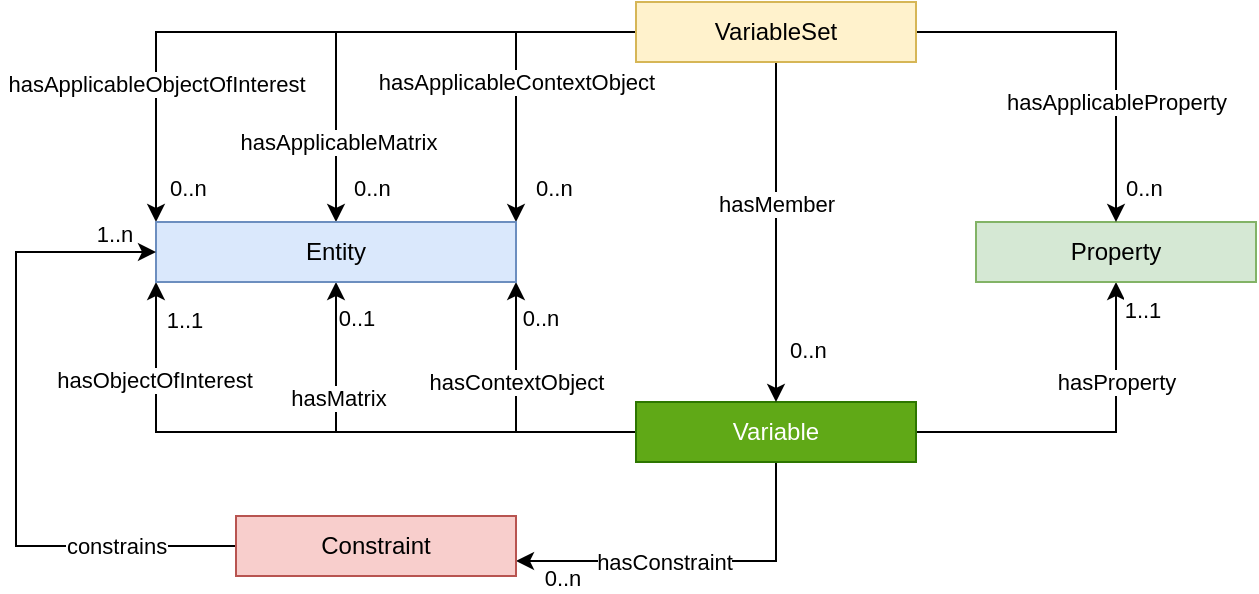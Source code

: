 <mxfile version="27.0.6" pages="2">
  <diagram id="NYRPGMJIB-0HS8ujVfy6" name="v1.0.0">
    <mxGraphModel dx="983" dy="543" grid="0" gridSize="10" guides="1" tooltips="1" connect="1" arrows="1" fold="1" page="1" pageScale="1" pageWidth="827" pageHeight="1169" math="0" shadow="0">
      <root>
        <mxCell id="0" />
        <mxCell id="1" parent="0" />
        <mxCell id="3wDLvt-2hIB0-m5J7Vgi-11" style="edgeStyle=orthogonalEdgeStyle;rounded=0;orthogonalLoop=1;jettySize=auto;html=1;entryX=1;entryY=0.75;entryDx=0;entryDy=0;exitX=0.5;exitY=1;exitDx=0;exitDy=0;" parent="1" source="3wDLvt-2hIB0-m5J7Vgi-1" target="3wDLvt-2hIB0-m5J7Vgi-6" edge="1">
          <mxGeometry relative="1" as="geometry" />
        </mxCell>
        <mxCell id="3wDLvt-2hIB0-m5J7Vgi-12" value="hasConstraint" style="edgeLabel;html=1;align=center;verticalAlign=middle;resizable=0;points=[];" parent="3wDLvt-2hIB0-m5J7Vgi-11" connectable="0" vertex="1">
          <mxGeometry x="0.062" y="2" relative="1" as="geometry">
            <mxPoint x="-10" y="-2" as="offset" />
          </mxGeometry>
        </mxCell>
        <mxCell id="3wDLvt-2hIB0-m5J7Vgi-18" style="edgeStyle=orthogonalEdgeStyle;rounded=0;orthogonalLoop=1;jettySize=auto;html=1;entryX=0.5;entryY=1;entryDx=0;entryDy=0;" parent="1" source="3wDLvt-2hIB0-m5J7Vgi-1" target="3wDLvt-2hIB0-m5J7Vgi-5" edge="1">
          <mxGeometry relative="1" as="geometry" />
        </mxCell>
        <mxCell id="3wDLvt-2hIB0-m5J7Vgi-19" value="hasMatrix" style="edgeLabel;html=1;align=center;verticalAlign=middle;resizable=0;points=[];" parent="3wDLvt-2hIB0-m5J7Vgi-18" connectable="0" vertex="1">
          <mxGeometry x="0.484" y="-1" relative="1" as="geometry">
            <mxPoint as="offset" />
          </mxGeometry>
        </mxCell>
        <mxCell id="3wDLvt-2hIB0-m5J7Vgi-25" value="0..1" style="edgeLabel;html=1;align=center;verticalAlign=middle;resizable=0;points=[];" parent="3wDLvt-2hIB0-m5J7Vgi-18" connectable="0" vertex="1">
          <mxGeometry x="0.84" y="-4" relative="1" as="geometry">
            <mxPoint x="6" as="offset" />
          </mxGeometry>
        </mxCell>
        <mxCell id="3wDLvt-2hIB0-m5J7Vgi-20" value="hasContextObject" style="edgeStyle=orthogonalEdgeStyle;rounded=0;orthogonalLoop=1;jettySize=auto;html=1;entryX=1;entryY=1;entryDx=0;entryDy=0;" parent="1" source="3wDLvt-2hIB0-m5J7Vgi-1" target="3wDLvt-2hIB0-m5J7Vgi-5" edge="1">
          <mxGeometry x="0.259" relative="1" as="geometry">
            <mxPoint as="offset" />
          </mxGeometry>
        </mxCell>
        <mxCell id="3wDLvt-2hIB0-m5J7Vgi-21" style="edgeStyle=orthogonalEdgeStyle;rounded=0;orthogonalLoop=1;jettySize=auto;html=1;entryX=0;entryY=1;entryDx=0;entryDy=0;" parent="1" source="3wDLvt-2hIB0-m5J7Vgi-1" target="3wDLvt-2hIB0-m5J7Vgi-5" edge="1">
          <mxGeometry relative="1" as="geometry" />
        </mxCell>
        <mxCell id="3wDLvt-2hIB0-m5J7Vgi-22" value="hasObjectOfInterest" style="edgeLabel;html=1;align=center;verticalAlign=middle;resizable=0;points=[];" parent="3wDLvt-2hIB0-m5J7Vgi-21" connectable="0" vertex="1">
          <mxGeometry x="0.689" y="1" relative="1" as="geometry">
            <mxPoint as="offset" />
          </mxGeometry>
        </mxCell>
        <mxCell id="3wDLvt-2hIB0-m5J7Vgi-30" style="edgeStyle=orthogonalEdgeStyle;rounded=0;orthogonalLoop=1;jettySize=auto;html=1;entryX=0.5;entryY=1;entryDx=0;entryDy=0;" parent="1" source="3wDLvt-2hIB0-m5J7Vgi-1" target="3wDLvt-2hIB0-m5J7Vgi-3" edge="1">
          <mxGeometry relative="1" as="geometry">
            <mxPoint x="658" y="354" as="targetPoint" />
          </mxGeometry>
        </mxCell>
        <mxCell id="3wDLvt-2hIB0-m5J7Vgi-31" value="hasProperty" style="edgeLabel;html=1;align=center;verticalAlign=middle;resizable=0;points=[];" parent="3wDLvt-2hIB0-m5J7Vgi-30" connectable="0" vertex="1">
          <mxGeometry x="-0.543" y="-1" relative="1" as="geometry">
            <mxPoint x="60" y="-26" as="offset" />
          </mxGeometry>
        </mxCell>
        <mxCell id="3wDLvt-2hIB0-m5J7Vgi-1" value="Variable" style="rounded=0;whiteSpace=wrap;html=1;fillColor=#60a917;strokeColor=#2D7600;fontColor=#ffffff;" parent="1" vertex="1">
          <mxGeometry x="414" y="410" width="140" height="30" as="geometry" />
        </mxCell>
        <mxCell id="3wDLvt-2hIB0-m5J7Vgi-3" value="Property" style="rounded=0;whiteSpace=wrap;html=1;fillColor=#d5e8d4;strokeColor=#82b366;" parent="1" vertex="1">
          <mxGeometry x="584" y="320" width="140" height="30" as="geometry" />
        </mxCell>
        <mxCell id="3wDLvt-2hIB0-m5J7Vgi-7" style="edgeStyle=orthogonalEdgeStyle;rounded=0;orthogonalLoop=1;jettySize=auto;html=1;entryX=0.5;entryY=0;entryDx=0;entryDy=0;" parent="1" source="3wDLvt-2hIB0-m5J7Vgi-4" target="3wDLvt-2hIB0-m5J7Vgi-1" edge="1">
          <mxGeometry relative="1" as="geometry" />
        </mxCell>
        <mxCell id="3wDLvt-2hIB0-m5J7Vgi-8" value="hasMember" style="edgeLabel;html=1;align=center;verticalAlign=middle;resizable=0;points=[];" parent="3wDLvt-2hIB0-m5J7Vgi-7" connectable="0" vertex="1">
          <mxGeometry x="-0.165" relative="1" as="geometry">
            <mxPoint as="offset" />
          </mxGeometry>
        </mxCell>
        <mxCell id="3wDLvt-2hIB0-m5J7Vgi-9" style="edgeStyle=orthogonalEdgeStyle;rounded=0;orthogonalLoop=1;jettySize=auto;html=1;" parent="1" source="3wDLvt-2hIB0-m5J7Vgi-4" target="3wDLvt-2hIB0-m5J7Vgi-3" edge="1">
          <mxGeometry relative="1" as="geometry" />
        </mxCell>
        <mxCell id="3wDLvt-2hIB0-m5J7Vgi-10" value="hasApplicableProperty" style="edgeLabel;html=1;align=center;verticalAlign=middle;resizable=0;points=[];" parent="3wDLvt-2hIB0-m5J7Vgi-9" connectable="0" vertex="1">
          <mxGeometry x="0.385" relative="1" as="geometry">
            <mxPoint as="offset" />
          </mxGeometry>
        </mxCell>
        <mxCell id="3wDLvt-2hIB0-m5J7Vgi-13" style="edgeStyle=orthogonalEdgeStyle;rounded=0;orthogonalLoop=1;jettySize=auto;html=1;entryX=0.5;entryY=0;entryDx=0;entryDy=0;" parent="1" source="3wDLvt-2hIB0-m5J7Vgi-4" target="3wDLvt-2hIB0-m5J7Vgi-5" edge="1">
          <mxGeometry relative="1" as="geometry" />
        </mxCell>
        <mxCell id="3wDLvt-2hIB0-m5J7Vgi-14" value="hasApplicableMatrix" style="edgeLabel;html=1;align=center;verticalAlign=middle;resizable=0;points=[];" parent="3wDLvt-2hIB0-m5J7Vgi-13" connectable="0" vertex="1">
          <mxGeometry x="0.671" y="1" relative="1" as="geometry">
            <mxPoint as="offset" />
          </mxGeometry>
        </mxCell>
        <mxCell id="3wDLvt-2hIB0-m5J7Vgi-15" value="hasApplicableContextObject" style="edgeStyle=orthogonalEdgeStyle;rounded=0;orthogonalLoop=1;jettySize=auto;html=1;entryX=1;entryY=0;entryDx=0;entryDy=0;" parent="1" source="3wDLvt-2hIB0-m5J7Vgi-4" target="3wDLvt-2hIB0-m5J7Vgi-5" edge="1">
          <mxGeometry x="0.097" relative="1" as="geometry">
            <mxPoint as="offset" />
          </mxGeometry>
        </mxCell>
        <mxCell id="3wDLvt-2hIB0-m5J7Vgi-16" style="edgeStyle=orthogonalEdgeStyle;rounded=0;orthogonalLoop=1;jettySize=auto;html=1;entryX=0;entryY=0;entryDx=0;entryDy=0;" parent="1" source="3wDLvt-2hIB0-m5J7Vgi-4" target="3wDLvt-2hIB0-m5J7Vgi-5" edge="1">
          <mxGeometry relative="1" as="geometry" />
        </mxCell>
        <mxCell id="3wDLvt-2hIB0-m5J7Vgi-17" value="hasApplicableObjectOfInterest" style="edgeLabel;html=1;align=center;verticalAlign=middle;resizable=0;points=[];" parent="3wDLvt-2hIB0-m5J7Vgi-16" connectable="0" vertex="1">
          <mxGeometry x="0.524" relative="1" as="geometry">
            <mxPoint y="10" as="offset" />
          </mxGeometry>
        </mxCell>
        <mxCell id="3wDLvt-2hIB0-m5J7Vgi-4" value="VariableSet" style="rounded=0;whiteSpace=wrap;html=1;fillColor=#fff2cc;strokeColor=#d6b656;" parent="1" vertex="1">
          <mxGeometry x="414" y="210" width="140" height="30" as="geometry" />
        </mxCell>
        <mxCell id="3wDLvt-2hIB0-m5J7Vgi-5" value="Entity" style="rounded=0;whiteSpace=wrap;html=1;fillColor=#dae8fc;strokeColor=#6c8ebf;" parent="1" vertex="1">
          <mxGeometry x="174" y="320" width="180" height="30" as="geometry" />
        </mxCell>
        <mxCell id="3wDLvt-2hIB0-m5J7Vgi-23" style="edgeStyle=orthogonalEdgeStyle;rounded=0;orthogonalLoop=1;jettySize=auto;html=1;entryX=0;entryY=0.5;entryDx=0;entryDy=0;exitX=0;exitY=0.5;exitDx=0;exitDy=0;" parent="1" source="3wDLvt-2hIB0-m5J7Vgi-6" target="3wDLvt-2hIB0-m5J7Vgi-5" edge="1">
          <mxGeometry relative="1" as="geometry">
            <mxPoint x="214" y="506" as="sourcePoint" />
            <mxPoint x="174" y="328.5" as="targetPoint" />
            <Array as="points">
              <mxPoint x="104" y="482" />
              <mxPoint x="104" y="335" />
            </Array>
          </mxGeometry>
        </mxCell>
        <mxCell id="3wDLvt-2hIB0-m5J7Vgi-24" value="constrains" style="edgeLabel;html=1;align=center;verticalAlign=middle;resizable=0;points=[];" parent="3wDLvt-2hIB0-m5J7Vgi-23" connectable="0" vertex="1">
          <mxGeometry x="-0.63" relative="1" as="geometry">
            <mxPoint as="offset" />
          </mxGeometry>
        </mxCell>
        <mxCell id="3wDLvt-2hIB0-m5J7Vgi-6" value="Constraint" style="rounded=0;whiteSpace=wrap;html=1;fillColor=#f8cecc;strokeColor=#b85450;" parent="1" vertex="1">
          <mxGeometry x="214" y="467" width="140" height="30" as="geometry" />
        </mxCell>
        <mxCell id="3wDLvt-2hIB0-m5J7Vgi-26" value="0..n" style="edgeLabel;html=1;align=center;verticalAlign=middle;resizable=0;points=[];" parent="1" connectable="0" vertex="1">
          <mxGeometry x="287" y="382" as="geometry">
            <mxPoint x="79" y="-14" as="offset" />
          </mxGeometry>
        </mxCell>
        <mxCell id="3wDLvt-2hIB0-m5J7Vgi-27" value="1..1" style="edgeLabel;html=1;align=center;verticalAlign=middle;resizable=0;points=[];" parent="1" connectable="0" vertex="1">
          <mxGeometry x="301" y="388" as="geometry">
            <mxPoint x="-113" y="-19" as="offset" />
          </mxGeometry>
        </mxCell>
        <mxCell id="3wDLvt-2hIB0-m5J7Vgi-28" value="1..n" style="edgeLabel;html=1;align=center;verticalAlign=middle;resizable=0;points=[];" parent="1" connectable="0" vertex="1">
          <mxGeometry x="304" y="398" as="geometry">
            <mxPoint x="-151" y="-72" as="offset" />
          </mxGeometry>
        </mxCell>
        <mxCell id="3wDLvt-2hIB0-m5J7Vgi-29" value="1..1" style="edgeLabel;html=1;align=center;verticalAlign=middle;resizable=0;points=[];" parent="1" connectable="0" vertex="1">
          <mxGeometry x="296" y="413" as="geometry">
            <mxPoint x="371" y="-49" as="offset" />
          </mxGeometry>
        </mxCell>
        <mxCell id="3wDLvt-2hIB0-m5J7Vgi-32" value="0..n" style="edgeLabel;html=1;align=center;verticalAlign=middle;resizable=0;points=[];" parent="1" connectable="0" vertex="1">
          <mxGeometry x="332" y="434" as="geometry">
            <mxPoint x="45" y="64" as="offset" />
          </mxGeometry>
        </mxCell>
        <mxCell id="3wDLvt-2hIB0-m5J7Vgi-33" value="&lt;span style=&quot;color: rgb(0, 0, 0); font-family: Helvetica; font-size: 11px; font-style: normal; font-variant-ligatures: normal; font-variant-caps: normal; font-weight: 400; letter-spacing: normal; orphans: 2; text-align: center; text-indent: 0px; text-transform: none; widows: 2; word-spacing: 0px; -webkit-text-stroke-width: 0px; background-color: rgb(255, 255, 255); text-decoration-thickness: initial; text-decoration-style: initial; text-decoration-color: initial; float: none; display: inline !important;&quot;&gt;0..n&lt;/span&gt;" style="text;whiteSpace=wrap;html=1;" parent="1" vertex="1">
          <mxGeometry x="362" y="289" width="46" height="18" as="geometry" />
        </mxCell>
        <mxCell id="3wDLvt-2hIB0-m5J7Vgi-34" value="&lt;span style=&quot;color: rgb(0, 0, 0); font-family: Helvetica; font-size: 11px; font-style: normal; font-variant-ligatures: normal; font-variant-caps: normal; font-weight: 400; letter-spacing: normal; orphans: 2; text-align: center; text-indent: 0px; text-transform: none; widows: 2; word-spacing: 0px; -webkit-text-stroke-width: 0px; background-color: rgb(255, 255, 255); text-decoration-thickness: initial; text-decoration-style: initial; text-decoration-color: initial; float: none; display: inline !important;&quot;&gt;0..n&lt;/span&gt;" style="text;whiteSpace=wrap;html=1;" parent="1" vertex="1">
          <mxGeometry x="271" y="289" width="30" height="23" as="geometry" />
        </mxCell>
        <mxCell id="3wDLvt-2hIB0-m5J7Vgi-35" value="&lt;span style=&quot;color: rgb(0, 0, 0); font-family: Helvetica; font-size: 11px; font-style: normal; font-variant-ligatures: normal; font-variant-caps: normal; font-weight: 400; letter-spacing: normal; orphans: 2; text-align: center; text-indent: 0px; text-transform: none; widows: 2; word-spacing: 0px; -webkit-text-stroke-width: 0px; background-color: rgb(255, 255, 255); text-decoration-thickness: initial; text-decoration-style: initial; text-decoration-color: initial; float: none; display: inline !important;&quot;&gt;0..n&lt;/span&gt;" style="text;whiteSpace=wrap;html=1;" parent="1" vertex="1">
          <mxGeometry x="179" y="289" width="47" height="36" as="geometry" />
        </mxCell>
        <mxCell id="3wDLvt-2hIB0-m5J7Vgi-36" value="&lt;span style=&quot;color: rgb(0, 0, 0); font-family: Helvetica; font-size: 11px; font-style: normal; font-variant-ligatures: normal; font-variant-caps: normal; font-weight: 400; letter-spacing: normal; orphans: 2; text-align: center; text-indent: 0px; text-transform: none; widows: 2; word-spacing: 0px; -webkit-text-stroke-width: 0px; background-color: rgb(255, 255, 255); text-decoration-thickness: initial; text-decoration-style: initial; text-decoration-color: initial; float: none; display: inline !important;&quot;&gt;0..n&lt;/span&gt;" style="text;whiteSpace=wrap;html=1;" parent="1" vertex="1">
          <mxGeometry x="657" y="289" width="46" height="36" as="geometry" />
        </mxCell>
        <mxCell id="3wDLvt-2hIB0-m5J7Vgi-37" value="&lt;span style=&quot;color: rgb(0, 0, 0); font-family: Helvetica; font-size: 11px; font-style: normal; font-variant-ligatures: normal; font-variant-caps: normal; font-weight: 400; letter-spacing: normal; orphans: 2; text-align: center; text-indent: 0px; text-transform: none; widows: 2; word-spacing: 0px; -webkit-text-stroke-width: 0px; background-color: rgb(255, 255, 255); text-decoration-thickness: initial; text-decoration-style: initial; text-decoration-color: initial; float: none; display: inline !important;&quot;&gt;0..n&lt;/span&gt;" style="text;whiteSpace=wrap;html=1;" parent="1" vertex="1">
          <mxGeometry x="489" y="370" width="47" height="36" as="geometry" />
        </mxCell>
      </root>
    </mxGraphModel>
  </diagram>
  <diagram id="NItDljpSGTTmcbAsXMhT" name="V1.1.0">
    <mxGraphModel dx="1188" dy="657" grid="1" gridSize="10" guides="1" tooltips="1" connect="1" arrows="1" fold="1" page="1" pageScale="1" pageWidth="850" pageHeight="1100" math="0" shadow="0">
      <root>
        <mxCell id="0" />
        <mxCell id="1" parent="0" />
        <mxCell id="CQZFTqFyT4xJwMEb5l6D-1" style="edgeStyle=orthogonalEdgeStyle;rounded=0;orthogonalLoop=1;jettySize=auto;html=1;entryX=0.5;entryY=0;entryDx=0;entryDy=0;exitX=0.5;exitY=1;exitDx=0;exitDy=0;" parent="1" source="CQZFTqFyT4xJwMEb5l6D-13" target="CQZFTqFyT4xJwMEb5l6D-30" edge="1">
          <mxGeometry relative="1" as="geometry" />
        </mxCell>
        <mxCell id="CQZFTqFyT4xJwMEb5l6D-2" value="hasConstraint" style="edgeLabel;html=1;align=center;verticalAlign=middle;resizable=0;points=[];" parent="CQZFTqFyT4xJwMEb5l6D-1" connectable="0" vertex="1">
          <mxGeometry x="0.062" y="2" relative="1" as="geometry">
            <mxPoint x="-2" y="-8" as="offset" />
          </mxGeometry>
        </mxCell>
        <mxCell id="CQZFTqFyT4xJwMEb5l6D-3" style="edgeStyle=orthogonalEdgeStyle;rounded=0;orthogonalLoop=1;jettySize=auto;html=1;entryX=0.5;entryY=1;entryDx=0;entryDy=0;" parent="1" source="CQZFTqFyT4xJwMEb5l6D-13" target="CQZFTqFyT4xJwMEb5l6D-27" edge="1">
          <mxGeometry relative="1" as="geometry" />
        </mxCell>
        <mxCell id="CQZFTqFyT4xJwMEb5l6D-4" value="hasMatrix" style="edgeLabel;html=1;align=center;verticalAlign=middle;resizable=0;points=[];" parent="CQZFTqFyT4xJwMEb5l6D-3" connectable="0" vertex="1">
          <mxGeometry x="0.484" y="-1" relative="1" as="geometry">
            <mxPoint as="offset" />
          </mxGeometry>
        </mxCell>
        <mxCell id="CQZFTqFyT4xJwMEb5l6D-5" value="0..1" style="edgeLabel;html=1;align=center;verticalAlign=middle;resizable=0;points=[];" parent="CQZFTqFyT4xJwMEb5l6D-3" connectable="0" vertex="1">
          <mxGeometry x="0.84" y="-4" relative="1" as="geometry">
            <mxPoint x="14" as="offset" />
          </mxGeometry>
        </mxCell>
        <mxCell id="CQZFTqFyT4xJwMEb5l6D-6" value="hasContextObject" style="edgeStyle=orthogonalEdgeStyle;rounded=0;orthogonalLoop=1;jettySize=auto;html=1;entryX=1;entryY=1;entryDx=0;entryDy=0;" parent="1" source="CQZFTqFyT4xJwMEb5l6D-13" target="CQZFTqFyT4xJwMEb5l6D-27" edge="1">
          <mxGeometry x="0.259" relative="1" as="geometry">
            <mxPoint as="offset" />
          </mxGeometry>
        </mxCell>
        <mxCell id="CQZFTqFyT4xJwMEb5l6D-7" style="edgeStyle=orthogonalEdgeStyle;rounded=0;orthogonalLoop=1;jettySize=auto;html=1;entryX=0;entryY=1;entryDx=0;entryDy=0;" parent="1" source="CQZFTqFyT4xJwMEb5l6D-13" target="CQZFTqFyT4xJwMEb5l6D-27" edge="1">
          <mxGeometry relative="1" as="geometry" />
        </mxCell>
        <mxCell id="CQZFTqFyT4xJwMEb5l6D-8" value="hasObjectOfInterest" style="edgeLabel;html=1;align=center;verticalAlign=middle;resizable=0;points=[];" parent="CQZFTqFyT4xJwMEb5l6D-7" connectable="0" vertex="1">
          <mxGeometry x="0.689" y="1" relative="1" as="geometry">
            <mxPoint as="offset" />
          </mxGeometry>
        </mxCell>
        <mxCell id="CQZFTqFyT4xJwMEb5l6D-9" style="edgeStyle=orthogonalEdgeStyle;rounded=0;orthogonalLoop=1;jettySize=auto;html=1;entryX=0.25;entryY=1;entryDx=0;entryDy=0;" parent="1" source="CQZFTqFyT4xJwMEb5l6D-13" target="CQZFTqFyT4xJwMEb5l6D-14" edge="1">
          <mxGeometry relative="1" as="geometry">
            <mxPoint x="594" y="344" as="targetPoint" />
          </mxGeometry>
        </mxCell>
        <mxCell id="CQZFTqFyT4xJwMEb5l6D-10" value="hasProperty" style="edgeLabel;html=1;align=center;verticalAlign=middle;resizable=0;points=[];" parent="CQZFTqFyT4xJwMEb5l6D-9" connectable="0" vertex="1">
          <mxGeometry x="-0.543" y="-1" relative="1" as="geometry">
            <mxPoint x="165" y="-38" as="offset" />
          </mxGeometry>
        </mxCell>
        <mxCell id="CQZFTqFyT4xJwMEb5l6D-11" style="edgeStyle=orthogonalEdgeStyle;rounded=0;orthogonalLoop=1;jettySize=auto;html=1;exitX=1;exitY=0.5;exitDx=0;exitDy=0;entryX=0.25;entryY=1;entryDx=0;entryDy=0;" parent="1" source="CQZFTqFyT4xJwMEb5l6D-13" target="CQZFTqFyT4xJwMEb5l6D-41" edge="1">
          <mxGeometry relative="1" as="geometry" />
        </mxCell>
        <mxCell id="CQZFTqFyT4xJwMEb5l6D-12" value="hasStatisticalModifier" style="edgeLabel;html=1;align=center;verticalAlign=middle;resizable=0;points=[];" parent="CQZFTqFyT4xJwMEb5l6D-11" vertex="1" connectable="0">
          <mxGeometry x="0.73" y="1" relative="1" as="geometry">
            <mxPoint x="-3" y="22" as="offset" />
          </mxGeometry>
        </mxCell>
        <mxCell id="CQZFTqFyT4xJwMEb5l6D-13" value="Variable" style="rounded=0;whiteSpace=wrap;html=1;fillColor=#60a917;strokeColor=#2D7600;fontColor=#ffffff;" parent="1" vertex="1">
          <mxGeometry x="350" y="400" width="140" height="30" as="geometry" />
        </mxCell>
        <mxCell id="CQZFTqFyT4xJwMEb5l6D-14" value="Property" style="rounded=0;whiteSpace=wrap;html=1;fillColor=#d5e8d4;strokeColor=#82b366;" parent="1" vertex="1">
          <mxGeometry x="696" y="310" width="140" height="30" as="geometry" />
        </mxCell>
        <mxCell id="CQZFTqFyT4xJwMEb5l6D-15" style="edgeStyle=orthogonalEdgeStyle;rounded=0;orthogonalLoop=1;jettySize=auto;html=1;entryX=0.5;entryY=0;entryDx=0;entryDy=0;" parent="1" source="CQZFTqFyT4xJwMEb5l6D-26" target="CQZFTqFyT4xJwMEb5l6D-13" edge="1">
          <mxGeometry relative="1" as="geometry" />
        </mxCell>
        <mxCell id="CQZFTqFyT4xJwMEb5l6D-16" value="hasMember" style="edgeLabel;html=1;align=center;verticalAlign=middle;resizable=0;points=[];" parent="CQZFTqFyT4xJwMEb5l6D-15" connectable="0" vertex="1">
          <mxGeometry x="-0.165" relative="1" as="geometry">
            <mxPoint as="offset" />
          </mxGeometry>
        </mxCell>
        <mxCell id="CQZFTqFyT4xJwMEb5l6D-17" style="edgeStyle=orthogonalEdgeStyle;rounded=0;orthogonalLoop=1;jettySize=auto;html=1;" parent="1" source="CQZFTqFyT4xJwMEb5l6D-26" target="CQZFTqFyT4xJwMEb5l6D-14" edge="1">
          <mxGeometry relative="1" as="geometry" />
        </mxCell>
        <mxCell id="CQZFTqFyT4xJwMEb5l6D-18" value="hasApplicableProperty" style="edgeLabel;html=1;align=center;verticalAlign=middle;resizable=0;points=[];" parent="CQZFTqFyT4xJwMEb5l6D-17" connectable="0" vertex="1">
          <mxGeometry x="0.385" relative="1" as="geometry">
            <mxPoint x="19" y="45" as="offset" />
          </mxGeometry>
        </mxCell>
        <mxCell id="CQZFTqFyT4xJwMEb5l6D-19" style="edgeStyle=orthogonalEdgeStyle;rounded=0;orthogonalLoop=1;jettySize=auto;html=1;entryX=0.5;entryY=0;entryDx=0;entryDy=0;" parent="1" source="CQZFTqFyT4xJwMEb5l6D-26" target="CQZFTqFyT4xJwMEb5l6D-27" edge="1">
          <mxGeometry relative="1" as="geometry" />
        </mxCell>
        <mxCell id="CQZFTqFyT4xJwMEb5l6D-20" value="hasApplicableMatrix" style="edgeLabel;html=1;align=center;verticalAlign=middle;resizable=0;points=[];" parent="CQZFTqFyT4xJwMEb5l6D-19" connectable="0" vertex="1">
          <mxGeometry x="0.671" y="1" relative="1" as="geometry">
            <mxPoint as="offset" />
          </mxGeometry>
        </mxCell>
        <mxCell id="CQZFTqFyT4xJwMEb5l6D-21" value="hasApplicableContextObject" style="edgeStyle=orthogonalEdgeStyle;rounded=0;orthogonalLoop=1;jettySize=auto;html=1;entryX=1;entryY=0;entryDx=0;entryDy=0;" parent="1" source="CQZFTqFyT4xJwMEb5l6D-26" target="CQZFTqFyT4xJwMEb5l6D-27" edge="1">
          <mxGeometry x="0.097" relative="1" as="geometry">
            <mxPoint as="offset" />
          </mxGeometry>
        </mxCell>
        <mxCell id="CQZFTqFyT4xJwMEb5l6D-22" style="edgeStyle=orthogonalEdgeStyle;rounded=0;orthogonalLoop=1;jettySize=auto;html=1;entryX=0;entryY=0;entryDx=0;entryDy=0;" parent="1" source="CQZFTqFyT4xJwMEb5l6D-26" target="CQZFTqFyT4xJwMEb5l6D-27" edge="1">
          <mxGeometry relative="1" as="geometry" />
        </mxCell>
        <mxCell id="CQZFTqFyT4xJwMEb5l6D-23" value="hasApplicableObjectOfInterest" style="edgeLabel;html=1;align=center;verticalAlign=middle;resizable=0;points=[];" parent="CQZFTqFyT4xJwMEb5l6D-22" connectable="0" vertex="1">
          <mxGeometry x="0.524" relative="1" as="geometry">
            <mxPoint y="10" as="offset" />
          </mxGeometry>
        </mxCell>
        <mxCell id="CQZFTqFyT4xJwMEb5l6D-24" style="edgeStyle=orthogonalEdgeStyle;rounded=0;orthogonalLoop=1;jettySize=auto;html=1;exitX=1;exitY=0.5;exitDx=0;exitDy=0;" parent="1" source="CQZFTqFyT4xJwMEb5l6D-26" target="CQZFTqFyT4xJwMEb5l6D-41" edge="1">
          <mxGeometry relative="1" as="geometry" />
        </mxCell>
        <mxCell id="CQZFTqFyT4xJwMEb5l6D-25" value="hasApplicableStatisticalModifier" style="edgeLabel;html=1;align=center;verticalAlign=middle;resizable=0;points=[];" parent="CQZFTqFyT4xJwMEb5l6D-24" vertex="1" connectable="0">
          <mxGeometry x="0.69" relative="1" as="geometry">
            <mxPoint y="-23" as="offset" />
          </mxGeometry>
        </mxCell>
        <mxCell id="CQZFTqFyT4xJwMEb5l6D-26" value="VariableSet" style="rounded=0;whiteSpace=wrap;html=1;fillColor=#fff2cc;strokeColor=#d6b656;" parent="1" vertex="1">
          <mxGeometry x="350" y="200" width="140" height="30" as="geometry" />
        </mxCell>
        <mxCell id="CQZFTqFyT4xJwMEb5l6D-27" value="Entity" style="rounded=0;whiteSpace=wrap;html=1;fillColor=#dae8fc;strokeColor=#6c8ebf;" parent="1" vertex="1">
          <mxGeometry x="110" y="310" width="180" height="30" as="geometry" />
        </mxCell>
        <mxCell id="CQZFTqFyT4xJwMEb5l6D-28" style="edgeStyle=orthogonalEdgeStyle;rounded=0;orthogonalLoop=1;jettySize=auto;html=1;entryX=0;entryY=0.5;entryDx=0;entryDy=0;exitX=0;exitY=0.5;exitDx=0;exitDy=0;" parent="1" source="CQZFTqFyT4xJwMEb5l6D-30" target="CQZFTqFyT4xJwMEb5l6D-27" edge="1">
          <mxGeometry relative="1" as="geometry">
            <mxPoint x="150" y="496" as="sourcePoint" />
            <mxPoint x="110" y="318.5" as="targetPoint" />
            <Array as="points">
              <mxPoint x="40" y="495" />
              <mxPoint x="40" y="325" />
            </Array>
          </mxGeometry>
        </mxCell>
        <mxCell id="CQZFTqFyT4xJwMEb5l6D-29" value="constrains" style="edgeLabel;html=1;align=center;verticalAlign=middle;resizable=0;points=[];" parent="CQZFTqFyT4xJwMEb5l6D-28" connectable="0" vertex="1">
          <mxGeometry x="-0.63" relative="1" as="geometry">
            <mxPoint x="-208" y="-15" as="offset" />
          </mxGeometry>
        </mxCell>
        <mxCell id="CQZFTqFyT4xJwMEb5l6D-30" value="Constraint" style="rounded=0;whiteSpace=wrap;html=1;fillColor=#f8cecc;strokeColor=#b85450;" parent="1" vertex="1">
          <mxGeometry x="350" y="480" width="140" height="30" as="geometry" />
        </mxCell>
        <mxCell id="CQZFTqFyT4xJwMEb5l6D-31" value="0..n" style="edgeLabel;html=1;align=center;verticalAlign=middle;resizable=0;points=[];" parent="1" connectable="0" vertex="1">
          <mxGeometry x="229" y="372" as="geometry">
            <mxPoint x="79" y="-14" as="offset" />
          </mxGeometry>
        </mxCell>
        <mxCell id="CQZFTqFyT4xJwMEb5l6D-32" value="1..1" style="edgeLabel;html=1;align=center;verticalAlign=middle;resizable=0;points=[];" parent="1" connectable="0" vertex="1">
          <mxGeometry x="237" y="378" as="geometry">
            <mxPoint x="-113" y="-19" as="offset" />
          </mxGeometry>
        </mxCell>
        <mxCell id="CQZFTqFyT4xJwMEb5l6D-36" value="&lt;span style=&quot;color: rgb(0, 0, 0); font-family: Helvetica; font-size: 11px; font-style: normal; font-variant-ligatures: normal; font-variant-caps: normal; font-weight: 400; letter-spacing: normal; orphans: 2; text-align: center; text-indent: 0px; text-transform: none; widows: 2; word-spacing: 0px; -webkit-text-stroke-width: 0px; background-color: rgb(255, 255, 255); text-decoration-thickness: initial; text-decoration-style: initial; text-decoration-color: initial; float: none; display: inline !important;&quot;&gt;0..n&lt;/span&gt;" style="text;whiteSpace=wrap;html=1;" parent="1" vertex="1">
          <mxGeometry x="298" y="279" width="30" height="23" as="geometry" />
        </mxCell>
        <mxCell id="CQZFTqFyT4xJwMEb5l6D-37" value="&lt;span style=&quot;color: rgb(0, 0, 0); font-family: Helvetica; font-size: 11px; font-style: normal; font-variant-ligatures: normal; font-variant-caps: normal; font-weight: 400; letter-spacing: normal; orphans: 2; text-align: center; text-indent: 0px; text-transform: none; widows: 2; word-spacing: 0px; -webkit-text-stroke-width: 0px; background-color: rgb(255, 255, 255); text-decoration-thickness: initial; text-decoration-style: initial; text-decoration-color: initial; float: none; display: inline !important;&quot;&gt;0..n&lt;/span&gt;" style="text;whiteSpace=wrap;html=1;" parent="1" vertex="1">
          <mxGeometry x="207" y="279" width="30" height="23" as="geometry" />
        </mxCell>
        <mxCell id="CQZFTqFyT4xJwMEb5l6D-38" value="&lt;span style=&quot;color: rgb(0, 0, 0); font-family: Helvetica; font-size: 11px; font-style: normal; font-variant-ligatures: normal; font-variant-caps: normal; font-weight: 400; letter-spacing: normal; orphans: 2; text-align: center; text-indent: 0px; text-transform: none; widows: 2; word-spacing: 0px; -webkit-text-stroke-width: 0px; background-color: rgb(255, 255, 255); text-decoration-thickness: initial; text-decoration-style: initial; text-decoration-color: initial; float: none; display: inline !important;&quot;&gt;0..n&lt;/span&gt;" style="text;whiteSpace=wrap;html=1;" parent="1" vertex="1">
          <mxGeometry x="115" y="279" width="47" height="36" as="geometry" />
        </mxCell>
        <mxCell id="CQZFTqFyT4xJwMEb5l6D-39" value="&lt;span style=&quot;color: rgb(0, 0, 0); font-family: Helvetica; font-size: 11px; font-style: normal; font-variant-ligatures: normal; font-variant-caps: normal; font-weight: 400; letter-spacing: normal; orphans: 2; text-align: center; text-indent: 0px; text-transform: none; widows: 2; word-spacing: 0px; -webkit-text-stroke-width: 0px; background-color: rgb(255, 255, 255); text-decoration-thickness: initial; text-decoration-style: initial; text-decoration-color: initial; float: none; display: inline !important;&quot;&gt;0..n&lt;/span&gt;" style="text;whiteSpace=wrap;html=1;" parent="1" vertex="1">
          <mxGeometry x="577" y="279" width="30" height="23" as="geometry" />
        </mxCell>
        <mxCell id="CQZFTqFyT4xJwMEb5l6D-40" value="&lt;span style=&quot;color: rgb(0, 0, 0); font-family: Helvetica; font-size: 11px; font-style: normal; font-variant-ligatures: normal; font-variant-caps: normal; font-weight: 400; letter-spacing: normal; orphans: 2; text-align: center; text-indent: 0px; text-transform: none; widows: 2; word-spacing: 0px; -webkit-text-stroke-width: 0px; background-color: rgb(255, 255, 255); text-decoration-thickness: initial; text-decoration-style: initial; text-decoration-color: initial; float: none; display: inline !important;&quot;&gt;0..n&lt;/span&gt;" style="text;whiteSpace=wrap;html=1;" parent="1" vertex="1">
          <mxGeometry x="425" y="360" width="47" height="36" as="geometry" />
        </mxCell>
        <mxCell id="CQZFTqFyT4xJwMEb5l6D-41" value="StatisticalModifier" style="rounded=0;whiteSpace=wrap;html=1;fillColor=#DDDDDD;strokeColor=#666666;fontColor=default;" parent="1" vertex="1">
          <mxGeometry x="499" y="310" width="140" height="30" as="geometry" />
        </mxCell>
        <mxCell id="CQZFTqFyT4xJwMEb5l6D-42" value="&lt;span style=&quot;color: rgb(0, 0, 0); font-family: Helvetica; font-size: 11px; font-style: normal; font-variant-ligatures: normal; font-variant-caps: normal; font-weight: 400; letter-spacing: normal; orphans: 2; text-align: center; text-indent: 0px; text-transform: none; widows: 2; word-spacing: 0px; -webkit-text-stroke-width: 0px; background-color: rgb(255, 255, 255); text-decoration-thickness: initial; text-decoration-style: initial; text-decoration-color: initial; float: none; display: inline !important;&quot;&gt;0..n&lt;/span&gt;" style="text;whiteSpace=wrap;html=1;" parent="1" vertex="1">
          <mxGeometry x="777" y="279" width="30" height="23" as="geometry" />
        </mxCell>
        <mxCell id="CQZFTqFyT4xJwMEb5l6D-47" value="&lt;span style=&quot;color: rgb(0, 0, 0); font-family: Helvetica; font-size: 11px; font-style: normal; font-variant-ligatures: normal; font-variant-caps: normal; font-weight: 400; letter-spacing: normal; orphans: 2; text-align: center; text-indent: 0px; text-transform: none; widows: 2; word-spacing: 0px; -webkit-text-stroke-width: 0px; background-color: rgb(255, 255, 255); text-decoration-thickness: initial; text-decoration-style: initial; text-decoration-color: initial; float: none; display: inline !important;&quot;&gt;0..n&lt;/span&gt;" style="text;whiteSpace=wrap;html=1;" parent="1" vertex="1">
          <mxGeometry x="425" y="457" width="30" height="23" as="geometry" />
        </mxCell>
        <mxCell id="CQZFTqFyT4xJwMEb5l6D-49" style="edgeStyle=orthogonalEdgeStyle;rounded=0;orthogonalLoop=1;jettySize=auto;html=1;exitX=1;exitY=0.5;exitDx=0;exitDy=0;entryX=0.801;entryY=0.969;entryDx=0;entryDy=0;entryPerimeter=0;" parent="1" source="CQZFTqFyT4xJwMEb5l6D-30" target="CQZFTqFyT4xJwMEb5l6D-14" edge="1">
          <mxGeometry relative="1" as="geometry" />
        </mxCell>
        <mxCell id="CQZFTqFyT4xJwMEb5l6D-50" value="constrains" style="edgeLabel;html=1;align=center;verticalAlign=middle;resizable=0;points=[];" parent="CQZFTqFyT4xJwMEb5l6D-49" vertex="1" connectable="0">
          <mxGeometry x="-0.435" y="-1" relative="1" as="geometry">
            <mxPoint x="186" y="-16" as="offset" />
          </mxGeometry>
        </mxCell>
        <mxCell id="CQZFTqFyT4xJwMEb5l6D-51" value="&lt;span style=&quot;color: rgb(0, 0, 0); font-family: Helvetica; font-size: 11px; font-style: normal; font-variant-ligatures: normal; font-variant-caps: normal; font-weight: 400; letter-spacing: normal; orphans: 2; text-align: center; text-indent: 0px; text-transform: none; widows: 2; word-spacing: 0px; -webkit-text-stroke-width: 0px; background-color: rgb(255, 255, 255); text-decoration-thickness: initial; text-decoration-style: initial; text-decoration-color: initial; float: none; display: inline !important;&quot;&gt;0..n&lt;/span&gt;" style="text;whiteSpace=wrap;html=1;" parent="1" vertex="1">
          <mxGeometry x="77" y="302" width="30" height="23" as="geometry" />
        </mxCell>
        <mxCell id="CQZFTqFyT4xJwMEb5l6D-52" value="&lt;span style=&quot;color: rgb(0, 0, 0); font-family: Helvetica; font-size: 11px; font-style: normal; font-variant-ligatures: normal; font-variant-caps: normal; font-weight: 400; letter-spacing: normal; orphans: 2; text-align: center; text-indent: 0px; text-transform: none; widows: 2; word-spacing: 0px; -webkit-text-stroke-width: 0px; background-color: rgb(255, 255, 255); text-decoration-thickness: initial; text-decoration-style: initial; text-decoration-color: initial; float: none; display: inline !important;&quot;&gt;0..n&lt;/span&gt;" style="text;whiteSpace=wrap;html=1;" parent="1" vertex="1">
          <mxGeometry x="810" y="346" width="30" height="23" as="geometry" />
        </mxCell>
        <mxCell id="CQZFTqFyT4xJwMEb5l6D-53" value="Entity" style="rounded=0;whiteSpace=wrap;html=1;fillColor=#dae8fc;strokeColor=#6c8ebf;" parent="1" vertex="1">
          <mxGeometry x="350" y="580" width="140" height="30" as="geometry" />
        </mxCell>
        <mxCell id="CQZFTqFyT4xJwMEb5l6D-59" style="edgeStyle=orthogonalEdgeStyle;rounded=0;orthogonalLoop=1;jettySize=auto;html=1;exitX=0.5;exitY=0;exitDx=0;exitDy=0;entryX=0.25;entryY=1;entryDx=0;entryDy=0;endSize=10;endArrow=block;endFill=0;" parent="1" source="CQZFTqFyT4xJwMEb5l6D-54" target="CQZFTqFyT4xJwMEb5l6D-55" edge="1">
          <mxGeometry relative="1" as="geometry" />
        </mxCell>
        <mxCell id="DJd9TnJk-4qeM39CunHX-7" style="edgeStyle=orthogonalEdgeStyle;rounded=0;orthogonalLoop=1;jettySize=auto;html=1;exitX=0;exitY=0.5;exitDx=0;exitDy=0;entryX=0.5;entryY=1;entryDx=0;entryDy=0;endArrow=none;startFill=0;" edge="1" parent="1" source="CQZFTqFyT4xJwMEb5l6D-54" target="DJd9TnJk-4qeM39CunHX-6">
          <mxGeometry relative="1" as="geometry" />
        </mxCell>
        <mxCell id="CQZFTqFyT4xJwMEb5l6D-54" value="SymmetricSystem" style="rounded=0;whiteSpace=wrap;html=1;fillColor=#dae8fc;strokeColor=#6c8ebf;" parent="1" vertex="1">
          <mxGeometry x="240" y="730" width="140" height="30" as="geometry" />
        </mxCell>
        <mxCell id="CQZFTqFyT4xJwMEb5l6D-58" style="edgeStyle=orthogonalEdgeStyle;rounded=0;orthogonalLoop=1;jettySize=auto;html=1;exitX=0.5;exitY=0;exitDx=0;exitDy=0;entryX=0.5;entryY=1;entryDx=0;entryDy=0;endArrow=block;endFill=0;endSize=10;" parent="1" source="CQZFTqFyT4xJwMEb5l6D-55" target="CQZFTqFyT4xJwMEb5l6D-53" edge="1">
          <mxGeometry relative="1" as="geometry" />
        </mxCell>
        <mxCell id="CQZFTqFyT4xJwMEb5l6D-55" value="System" style="rounded=0;whiteSpace=wrap;html=1;fillColor=#dae8fc;strokeColor=#6c8ebf;" parent="1" vertex="1">
          <mxGeometry x="350" y="650" width="140" height="30" as="geometry" />
        </mxCell>
        <mxCell id="CQZFTqFyT4xJwMEb5l6D-60" style="edgeStyle=orthogonalEdgeStyle;rounded=0;orthogonalLoop=1;jettySize=auto;html=1;exitX=0.5;exitY=0;exitDx=0;exitDy=0;entryX=0.75;entryY=1;entryDx=0;entryDy=0;endSize=10;endArrow=block;endFill=0;" parent="1" source="CQZFTqFyT4xJwMEb5l6D-56" target="CQZFTqFyT4xJwMEb5l6D-55" edge="1">
          <mxGeometry relative="1" as="geometry" />
        </mxCell>
        <mxCell id="DJd9TnJk-4qeM39CunHX-3" style="edgeStyle=orthogonalEdgeStyle;rounded=0;orthogonalLoop=1;jettySize=auto;html=1;exitX=1;exitY=0.5;exitDx=0;exitDy=0;entryX=0.5;entryY=1;entryDx=0;entryDy=0;endArrow=none;startFill=0;" edge="1" parent="1" source="CQZFTqFyT4xJwMEb5l6D-56" target="DJd9TnJk-4qeM39CunHX-2">
          <mxGeometry relative="1" as="geometry" />
        </mxCell>
        <mxCell id="CQZFTqFyT4xJwMEb5l6D-56" value="AsymmetricSystem" style="rounded=0;whiteSpace=wrap;html=1;fillColor=#dae8fc;strokeColor=#6c8ebf;" parent="1" vertex="1">
          <mxGeometry x="460" y="730" width="140" height="30" as="geometry" />
        </mxCell>
        <mxCell id="pNMBNl2QG0x356sCMZ6s-1" style="edgeStyle=orthogonalEdgeStyle;rounded=0;orthogonalLoop=1;jettySize=auto;html=1;exitX=1;exitY=0.5;exitDx=0;exitDy=0;" parent="1" source="CQZFTqFyT4xJwMEb5l6D-30" edge="1">
          <mxGeometry relative="1" as="geometry">
            <mxPoint x="620" y="340" as="targetPoint" />
          </mxGeometry>
        </mxCell>
        <mxCell id="pNMBNl2QG0x356sCMZ6s-3" value="constrains" style="edgeLabel;html=1;align=center;verticalAlign=middle;resizable=0;points=[];" parent="pNMBNl2QG0x356sCMZ6s-1" vertex="1" connectable="0">
          <mxGeometry x="0.084" y="1" relative="1" as="geometry">
            <mxPoint y="10" as="offset" />
          </mxGeometry>
        </mxCell>
        <mxCell id="pNMBNl2QG0x356sCMZ6s-2" value="&lt;span style=&quot;color: rgb(0, 0, 0); font-family: Helvetica; font-size: 11px; font-style: normal; font-variant-ligatures: normal; font-variant-caps: normal; font-weight: 400; letter-spacing: normal; orphans: 2; text-align: center; text-indent: 0px; text-transform: none; widows: 2; word-spacing: 0px; -webkit-text-stroke-width: 0px; background-color: rgb(255, 255, 255); text-decoration-thickness: initial; text-decoration-style: initial; text-decoration-color: initial; float: none; display: inline !important;&quot;&gt;0..n&lt;/span&gt;" style="text;whiteSpace=wrap;html=1;" parent="1" vertex="1">
          <mxGeometry x="630" y="346" width="30" height="23" as="geometry" />
        </mxCell>
        <mxCell id="DJd9TnJk-4qeM39CunHX-5" style="edgeStyle=orthogonalEdgeStyle;rounded=0;orthogonalLoop=1;jettySize=auto;html=1;exitX=0.5;exitY=0;exitDx=0;exitDy=0;entryX=1;entryY=0.5;entryDx=0;entryDy=0;" edge="1" parent="1" source="DJd9TnJk-4qeM39CunHX-1" target="CQZFTqFyT4xJwMEb5l6D-53">
          <mxGeometry relative="1" as="geometry" />
        </mxCell>
        <mxCell id="DJd9TnJk-4qeM39CunHX-1" value="&lt;div&gt;hasNumerator&lt;/div&gt;&lt;div&gt;hasDenominator&lt;/div&gt;" style="rounded=0;whiteSpace=wrap;html=1;dashed=1;dashPattern=1 2;fontSize=11;fillColor=none;" vertex="1" parent="1">
          <mxGeometry x="570" y="630" width="100" height="30" as="geometry" />
        </mxCell>
        <mxCell id="DJd9TnJk-4qeM39CunHX-4" style="edgeStyle=orthogonalEdgeStyle;rounded=0;orthogonalLoop=1;jettySize=auto;html=1;exitX=0.5;exitY=0;exitDx=0;exitDy=0;entryX=0.5;entryY=1;entryDx=0;entryDy=0;endArrow=none;startFill=0;" edge="1" parent="1" source="DJd9TnJk-4qeM39CunHX-2" target="DJd9TnJk-4qeM39CunHX-1">
          <mxGeometry relative="1" as="geometry" />
        </mxCell>
        <mxCell id="DJd9TnJk-4qeM39CunHX-2" value="&lt;div&gt;hasSource&lt;/div&gt;&lt;div&gt;hasTarget&lt;/div&gt;" style="rounded=0;whiteSpace=wrap;html=1;dashed=1;dashPattern=1 2;fontSize=11;fillColor=none;" vertex="1" parent="1">
          <mxGeometry x="570" y="670" width="100" height="30" as="geometry" />
        </mxCell>
        <mxCell id="DJd9TnJk-4qeM39CunHX-8" style="edgeStyle=orthogonalEdgeStyle;rounded=0;orthogonalLoop=1;jettySize=auto;html=1;exitX=0.5;exitY=0;exitDx=0;exitDy=0;entryX=0;entryY=0.5;entryDx=0;entryDy=0;" edge="1" parent="1" source="DJd9TnJk-4qeM39CunHX-6" target="CQZFTqFyT4xJwMEb5l6D-53">
          <mxGeometry relative="1" as="geometry" />
        </mxCell>
        <mxCell id="DJd9TnJk-4qeM39CunHX-6" value="hasPart" style="rounded=0;whiteSpace=wrap;html=1;dashed=1;dashPattern=1 2;fontSize=11;fillColor=none;" vertex="1" parent="1">
          <mxGeometry x="169" y="655" width="100" height="20" as="geometry" />
        </mxCell>
        <mxCell id="DJd9TnJk-4qeM39CunHX-9" value="&lt;span style=&quot;color: rgb(0, 0, 0); font-family: Helvetica; font-size: 11px; font-style: normal; font-variant-ligatures: normal; font-variant-caps: normal; font-weight: 400; letter-spacing: normal; text-align: center; text-indent: 0px; text-transform: none; word-spacing: 0px; -webkit-text-stroke-width: 0px; background-color: rgb(255, 255, 255); text-decoration-thickness: initial; text-decoration-style: initial; text-decoration-color: initial; float: none; display: inline !important;&quot;&gt;0..1&lt;/span&gt;" style="text;whiteSpace=wrap;html=1;" vertex="1" parent="1">
          <mxGeometry x="540" y="346" width="30" height="23" as="geometry" />
        </mxCell>
        <mxCell id="DJd9TnJk-4qeM39CunHX-10" value="&lt;span style=&quot;color: rgb(0, 0, 0); font-family: Helvetica; font-size: 11px; font-style: normal; font-variant-ligatures: normal; font-variant-caps: normal; font-weight: 400; letter-spacing: normal; text-align: center; text-indent: 0px; text-transform: none; word-spacing: 0px; -webkit-text-stroke-width: 0px; background-color: rgb(255, 255, 255); text-decoration-thickness: initial; text-decoration-style: initial; text-decoration-color: initial; float: none; display: inline !important;&quot;&gt;1..1&lt;/span&gt;" style="text;whiteSpace=wrap;html=1;" vertex="1" parent="1">
          <mxGeometry x="740" y="346" width="30" height="23" as="geometry" />
        </mxCell>
      </root>
    </mxGraphModel>
  </diagram>
</mxfile>
